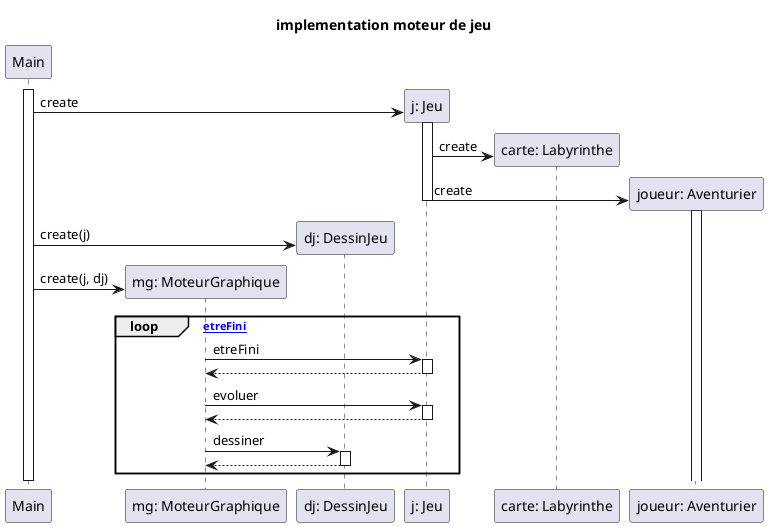 @startuml
title implementation moteur de jeu
participant "Main" as main
participant "mg: MoteurGraphique" as moteurJeu
participant "dj: DessinJeu" as dessinJeu
participant "j: Jeu" as jeu
participant "carte: Labyrinthe" as carte
participant "joueur: Aventurier" as joueur

activate main
    create jeu
    main -> jeu : create
    activate  jeu
        create carte
        jeu -> carte : create
        create joueur
        jeu -> joueur : create
        deactivate jeu
    activate joueur
    deactivate joueur
    create dessinJeu
    main -> dessinJeu: create(j)
    create moteurJeu
    main -> moteurJeu: create(j, dj)
    loop [non etreFini]
        moteurJeu -> jeu : etreFini
        activate jeu
        moteurJeu <-- jeu
        deactivate jeu
        moteurJeu -> jeu : evoluer
        activate jeu
        moteurJeu <-- jeu
        deactivate jeu
        moteurJeu -> dessinJeu : dessiner
        activate dessinJeu
        moteurJeu <-- dessinJeu
        deactivate dessinJeu
    end
deactivate main

@enduml